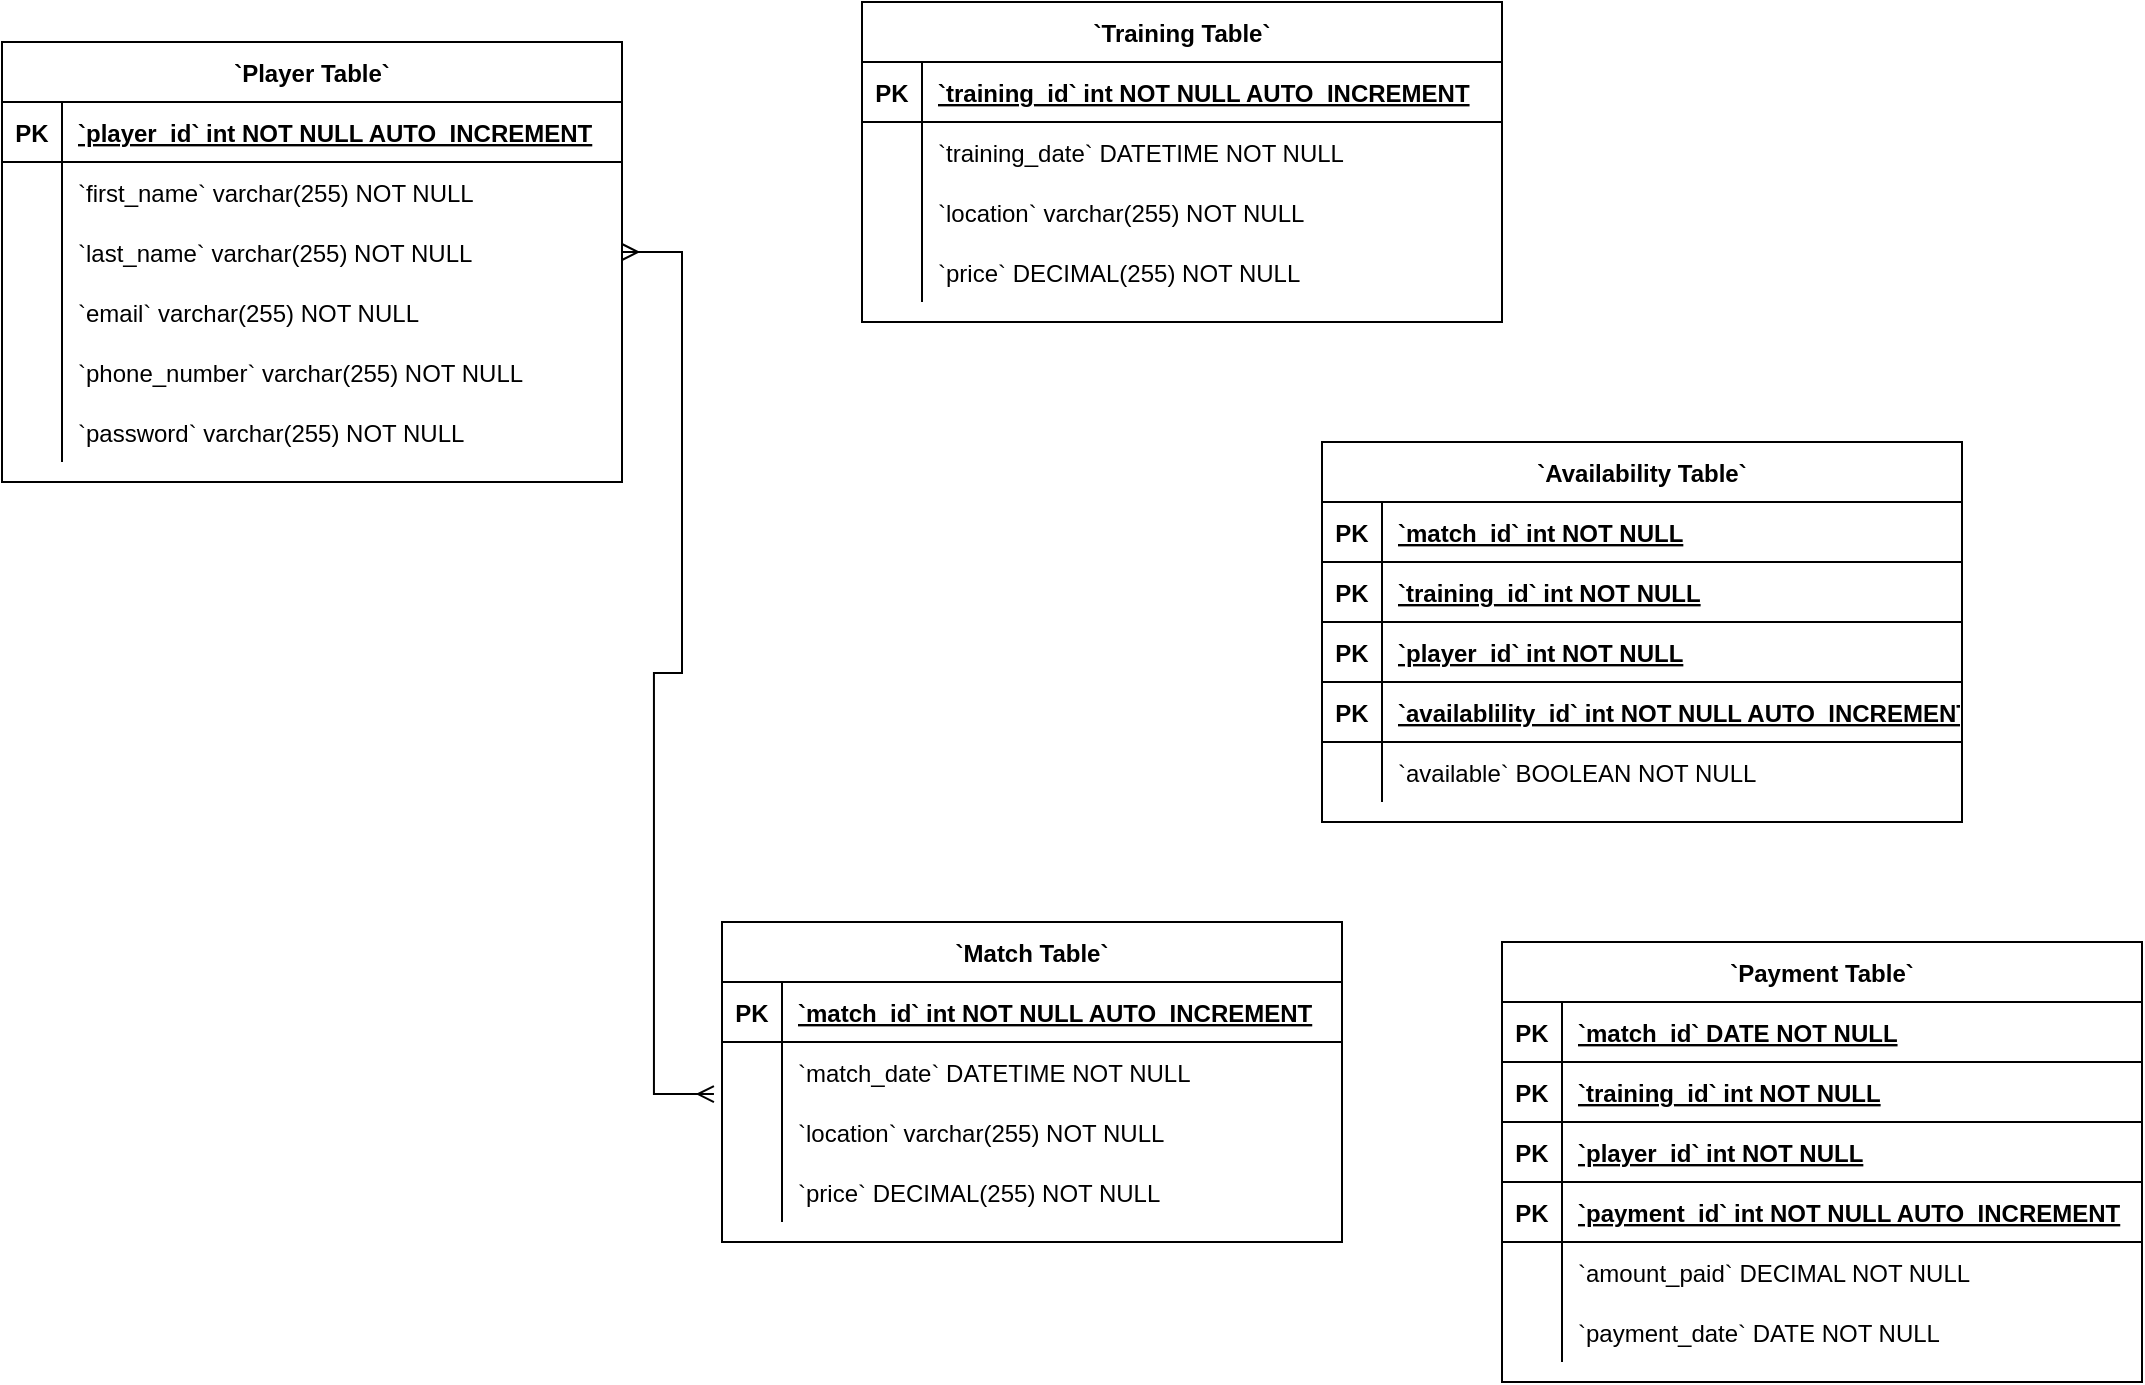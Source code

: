 <mxfile version="20.2.3" type="github">
  <diagram id="R2lEEEUBdFMjLlhIrx00" name="Page-1">
    <mxGraphModel dx="1426" dy="794" grid="1" gridSize="10" guides="1" tooltips="1" connect="1" arrows="1" fold="1" page="1" pageScale="1" pageWidth="850" pageHeight="1100" math="0" shadow="0" extFonts="Permanent Marker^https://fonts.googleapis.com/css?family=Permanent+Marker">
      <root>
        <mxCell id="0" />
        <mxCell id="1" parent="0" />
        <mxCell id="kXsqRjtC2nBpVkvQrw6V-182" value="`Training Table`" style="shape=table;startSize=30;container=1;collapsible=1;childLayout=tableLayout;fixedRows=1;rowLines=0;fontStyle=1;align=center;resizeLast=1;" vertex="1" parent="1">
          <mxGeometry x="440" y="200" width="320" height="160" as="geometry" />
        </mxCell>
        <mxCell id="kXsqRjtC2nBpVkvQrw6V-183" value="" style="shape=tableRow;horizontal=0;startSize=0;swimlaneHead=0;swimlaneBody=0;fillColor=none;collapsible=0;dropTarget=0;points=[[0,0.5],[1,0.5]];portConstraint=eastwest;top=0;left=0;right=0;bottom=1;" vertex="1" parent="kXsqRjtC2nBpVkvQrw6V-182">
          <mxGeometry y="30" width="320" height="30" as="geometry" />
        </mxCell>
        <mxCell id="kXsqRjtC2nBpVkvQrw6V-184" value="PK" style="shape=partialRectangle;overflow=hidden;connectable=0;fillColor=none;top=0;left=0;bottom=0;right=0;fontStyle=1;" vertex="1" parent="kXsqRjtC2nBpVkvQrw6V-183">
          <mxGeometry width="30" height="30" as="geometry">
            <mxRectangle width="30" height="30" as="alternateBounds" />
          </mxGeometry>
        </mxCell>
        <mxCell id="kXsqRjtC2nBpVkvQrw6V-185" value="`training_id` int NOT NULL AUTO_INCREMENT" style="shape=partialRectangle;overflow=hidden;connectable=0;fillColor=none;align=left;top=0;left=0;bottom=0;right=0;spacingLeft=6;fontStyle=5;" vertex="1" parent="kXsqRjtC2nBpVkvQrw6V-183">
          <mxGeometry x="30" width="290" height="30" as="geometry">
            <mxRectangle width="290" height="30" as="alternateBounds" />
          </mxGeometry>
        </mxCell>
        <mxCell id="kXsqRjtC2nBpVkvQrw6V-186" value="" style="shape=tableRow;horizontal=0;startSize=0;swimlaneHead=0;swimlaneBody=0;fillColor=none;collapsible=0;dropTarget=0;points=[[0,0.5],[1,0.5]];portConstraint=eastwest;top=0;left=0;right=0;bottom=0;" vertex="1" parent="kXsqRjtC2nBpVkvQrw6V-182">
          <mxGeometry y="60" width="320" height="30" as="geometry" />
        </mxCell>
        <mxCell id="kXsqRjtC2nBpVkvQrw6V-187" value="" style="shape=partialRectangle;overflow=hidden;connectable=0;fillColor=none;top=0;left=0;bottom=0;right=0;" vertex="1" parent="kXsqRjtC2nBpVkvQrw6V-186">
          <mxGeometry width="30" height="30" as="geometry">
            <mxRectangle width="30" height="30" as="alternateBounds" />
          </mxGeometry>
        </mxCell>
        <mxCell id="kXsqRjtC2nBpVkvQrw6V-188" value="`training_date` DATETIME NOT NULL" style="shape=partialRectangle;overflow=hidden;connectable=0;fillColor=none;align=left;top=0;left=0;bottom=0;right=0;spacingLeft=6;" vertex="1" parent="kXsqRjtC2nBpVkvQrw6V-186">
          <mxGeometry x="30" width="290" height="30" as="geometry">
            <mxRectangle width="290" height="30" as="alternateBounds" />
          </mxGeometry>
        </mxCell>
        <mxCell id="kXsqRjtC2nBpVkvQrw6V-189" value="" style="shape=tableRow;horizontal=0;startSize=0;swimlaneHead=0;swimlaneBody=0;fillColor=none;collapsible=0;dropTarget=0;points=[[0,0.5],[1,0.5]];portConstraint=eastwest;top=0;left=0;right=0;bottom=0;" vertex="1" parent="kXsqRjtC2nBpVkvQrw6V-182">
          <mxGeometry y="90" width="320" height="30" as="geometry" />
        </mxCell>
        <mxCell id="kXsqRjtC2nBpVkvQrw6V-190" value="" style="shape=partialRectangle;overflow=hidden;connectable=0;fillColor=none;top=0;left=0;bottom=0;right=0;" vertex="1" parent="kXsqRjtC2nBpVkvQrw6V-189">
          <mxGeometry width="30" height="30" as="geometry">
            <mxRectangle width="30" height="30" as="alternateBounds" />
          </mxGeometry>
        </mxCell>
        <mxCell id="kXsqRjtC2nBpVkvQrw6V-191" value="`location` varchar(255) NOT NULL" style="shape=partialRectangle;overflow=hidden;connectable=0;fillColor=none;align=left;top=0;left=0;bottom=0;right=0;spacingLeft=6;" vertex="1" parent="kXsqRjtC2nBpVkvQrw6V-189">
          <mxGeometry x="30" width="290" height="30" as="geometry">
            <mxRectangle width="290" height="30" as="alternateBounds" />
          </mxGeometry>
        </mxCell>
        <mxCell id="kXsqRjtC2nBpVkvQrw6V-192" value="" style="shape=tableRow;horizontal=0;startSize=0;swimlaneHead=0;swimlaneBody=0;fillColor=none;collapsible=0;dropTarget=0;points=[[0,0.5],[1,0.5]];portConstraint=eastwest;top=0;left=0;right=0;bottom=0;" vertex="1" parent="kXsqRjtC2nBpVkvQrw6V-182">
          <mxGeometry y="120" width="320" height="30" as="geometry" />
        </mxCell>
        <mxCell id="kXsqRjtC2nBpVkvQrw6V-193" value="" style="shape=partialRectangle;overflow=hidden;connectable=0;fillColor=none;top=0;left=0;bottom=0;right=0;" vertex="1" parent="kXsqRjtC2nBpVkvQrw6V-192">
          <mxGeometry width="30" height="30" as="geometry">
            <mxRectangle width="30" height="30" as="alternateBounds" />
          </mxGeometry>
        </mxCell>
        <mxCell id="kXsqRjtC2nBpVkvQrw6V-194" value="`price` DECIMAL(255) NOT NULL" style="shape=partialRectangle;overflow=hidden;connectable=0;fillColor=none;align=left;top=0;left=0;bottom=0;right=0;spacingLeft=6;" vertex="1" parent="kXsqRjtC2nBpVkvQrw6V-192">
          <mxGeometry x="30" width="290" height="30" as="geometry">
            <mxRectangle width="290" height="30" as="alternateBounds" />
          </mxGeometry>
        </mxCell>
        <mxCell id="kXsqRjtC2nBpVkvQrw6V-195" value="`Match Table`" style="shape=table;startSize=30;container=1;collapsible=1;childLayout=tableLayout;fixedRows=1;rowLines=0;fontStyle=1;align=center;resizeLast=1;" vertex="1" parent="1">
          <mxGeometry x="370" y="660" width="310" height="160" as="geometry" />
        </mxCell>
        <mxCell id="kXsqRjtC2nBpVkvQrw6V-196" value="" style="shape=tableRow;horizontal=0;startSize=0;swimlaneHead=0;swimlaneBody=0;fillColor=none;collapsible=0;dropTarget=0;points=[[0,0.5],[1,0.5]];portConstraint=eastwest;top=0;left=0;right=0;bottom=1;" vertex="1" parent="kXsqRjtC2nBpVkvQrw6V-195">
          <mxGeometry y="30" width="310" height="30" as="geometry" />
        </mxCell>
        <mxCell id="kXsqRjtC2nBpVkvQrw6V-197" value="PK" style="shape=partialRectangle;overflow=hidden;connectable=0;fillColor=none;top=0;left=0;bottom=0;right=0;fontStyle=1;" vertex="1" parent="kXsqRjtC2nBpVkvQrw6V-196">
          <mxGeometry width="30" height="30" as="geometry">
            <mxRectangle width="30" height="30" as="alternateBounds" />
          </mxGeometry>
        </mxCell>
        <mxCell id="kXsqRjtC2nBpVkvQrw6V-198" value="`match_id` int NOT NULL AUTO_INCREMENT" style="shape=partialRectangle;overflow=hidden;connectable=0;fillColor=none;align=left;top=0;left=0;bottom=0;right=0;spacingLeft=6;fontStyle=5;" vertex="1" parent="kXsqRjtC2nBpVkvQrw6V-196">
          <mxGeometry x="30" width="280" height="30" as="geometry">
            <mxRectangle width="280" height="30" as="alternateBounds" />
          </mxGeometry>
        </mxCell>
        <mxCell id="kXsqRjtC2nBpVkvQrw6V-199" value="" style="shape=tableRow;horizontal=0;startSize=0;swimlaneHead=0;swimlaneBody=0;fillColor=none;collapsible=0;dropTarget=0;points=[[0,0.5],[1,0.5]];portConstraint=eastwest;top=0;left=0;right=0;bottom=0;" vertex="1" parent="kXsqRjtC2nBpVkvQrw6V-195">
          <mxGeometry y="60" width="310" height="30" as="geometry" />
        </mxCell>
        <mxCell id="kXsqRjtC2nBpVkvQrw6V-200" value="" style="shape=partialRectangle;overflow=hidden;connectable=0;fillColor=none;top=0;left=0;bottom=0;right=0;" vertex="1" parent="kXsqRjtC2nBpVkvQrw6V-199">
          <mxGeometry width="30" height="30" as="geometry">
            <mxRectangle width="30" height="30" as="alternateBounds" />
          </mxGeometry>
        </mxCell>
        <mxCell id="kXsqRjtC2nBpVkvQrw6V-201" value="`match_date` DATETIME NOT NULL" style="shape=partialRectangle;overflow=hidden;connectable=0;fillColor=none;align=left;top=0;left=0;bottom=0;right=0;spacingLeft=6;" vertex="1" parent="kXsqRjtC2nBpVkvQrw6V-199">
          <mxGeometry x="30" width="280" height="30" as="geometry">
            <mxRectangle width="280" height="30" as="alternateBounds" />
          </mxGeometry>
        </mxCell>
        <mxCell id="kXsqRjtC2nBpVkvQrw6V-202" value="" style="shape=tableRow;horizontal=0;startSize=0;swimlaneHead=0;swimlaneBody=0;fillColor=none;collapsible=0;dropTarget=0;points=[[0,0.5],[1,0.5]];portConstraint=eastwest;top=0;left=0;right=0;bottom=0;" vertex="1" parent="kXsqRjtC2nBpVkvQrw6V-195">
          <mxGeometry y="90" width="310" height="30" as="geometry" />
        </mxCell>
        <mxCell id="kXsqRjtC2nBpVkvQrw6V-203" value="" style="shape=partialRectangle;overflow=hidden;connectable=0;fillColor=none;top=0;left=0;bottom=0;right=0;" vertex="1" parent="kXsqRjtC2nBpVkvQrw6V-202">
          <mxGeometry width="30" height="30" as="geometry">
            <mxRectangle width="30" height="30" as="alternateBounds" />
          </mxGeometry>
        </mxCell>
        <mxCell id="kXsqRjtC2nBpVkvQrw6V-204" value="`location` varchar(255) NOT NULL" style="shape=partialRectangle;overflow=hidden;connectable=0;fillColor=none;align=left;top=0;left=0;bottom=0;right=0;spacingLeft=6;" vertex="1" parent="kXsqRjtC2nBpVkvQrw6V-202">
          <mxGeometry x="30" width="280" height="30" as="geometry">
            <mxRectangle width="280" height="30" as="alternateBounds" />
          </mxGeometry>
        </mxCell>
        <mxCell id="kXsqRjtC2nBpVkvQrw6V-205" value="" style="shape=tableRow;horizontal=0;startSize=0;swimlaneHead=0;swimlaneBody=0;fillColor=none;collapsible=0;dropTarget=0;points=[[0,0.5],[1,0.5]];portConstraint=eastwest;top=0;left=0;right=0;bottom=0;" vertex="1" parent="kXsqRjtC2nBpVkvQrw6V-195">
          <mxGeometry y="120" width="310" height="30" as="geometry" />
        </mxCell>
        <mxCell id="kXsqRjtC2nBpVkvQrw6V-206" value="" style="shape=partialRectangle;overflow=hidden;connectable=0;fillColor=none;top=0;left=0;bottom=0;right=0;" vertex="1" parent="kXsqRjtC2nBpVkvQrw6V-205">
          <mxGeometry width="30" height="30" as="geometry">
            <mxRectangle width="30" height="30" as="alternateBounds" />
          </mxGeometry>
        </mxCell>
        <mxCell id="kXsqRjtC2nBpVkvQrw6V-207" value="`price` DECIMAL(255) NOT NULL" style="shape=partialRectangle;overflow=hidden;connectable=0;fillColor=none;align=left;top=0;left=0;bottom=0;right=0;spacingLeft=6;" vertex="1" parent="kXsqRjtC2nBpVkvQrw6V-205">
          <mxGeometry x="30" width="280" height="30" as="geometry">
            <mxRectangle width="280" height="30" as="alternateBounds" />
          </mxGeometry>
        </mxCell>
        <mxCell id="kXsqRjtC2nBpVkvQrw6V-208" value="`Player Table`" style="shape=table;startSize=30;container=1;collapsible=1;childLayout=tableLayout;fixedRows=1;rowLines=0;fontStyle=1;align=center;resizeLast=1;" vertex="1" parent="1">
          <mxGeometry x="10" y="220" width="310" height="220" as="geometry" />
        </mxCell>
        <mxCell id="kXsqRjtC2nBpVkvQrw6V-209" value="" style="shape=tableRow;horizontal=0;startSize=0;swimlaneHead=0;swimlaneBody=0;fillColor=none;collapsible=0;dropTarget=0;points=[[0,0.5],[1,0.5]];portConstraint=eastwest;top=0;left=0;right=0;bottom=1;" vertex="1" parent="kXsqRjtC2nBpVkvQrw6V-208">
          <mxGeometry y="30" width="310" height="30" as="geometry" />
        </mxCell>
        <mxCell id="kXsqRjtC2nBpVkvQrw6V-210" value="PK" style="shape=partialRectangle;overflow=hidden;connectable=0;fillColor=none;top=0;left=0;bottom=0;right=0;fontStyle=1;" vertex="1" parent="kXsqRjtC2nBpVkvQrw6V-209">
          <mxGeometry width="30" height="30" as="geometry">
            <mxRectangle width="30" height="30" as="alternateBounds" />
          </mxGeometry>
        </mxCell>
        <mxCell id="kXsqRjtC2nBpVkvQrw6V-211" value="`player_id` int NOT NULL AUTO_INCREMENT" style="shape=partialRectangle;overflow=hidden;connectable=0;fillColor=none;align=left;top=0;left=0;bottom=0;right=0;spacingLeft=6;fontStyle=5;" vertex="1" parent="kXsqRjtC2nBpVkvQrw6V-209">
          <mxGeometry x="30" width="280" height="30" as="geometry">
            <mxRectangle width="280" height="30" as="alternateBounds" />
          </mxGeometry>
        </mxCell>
        <mxCell id="kXsqRjtC2nBpVkvQrw6V-212" value="" style="shape=tableRow;horizontal=0;startSize=0;swimlaneHead=0;swimlaneBody=0;fillColor=none;collapsible=0;dropTarget=0;points=[[0,0.5],[1,0.5]];portConstraint=eastwest;top=0;left=0;right=0;bottom=0;" vertex="1" parent="kXsqRjtC2nBpVkvQrw6V-208">
          <mxGeometry y="60" width="310" height="30" as="geometry" />
        </mxCell>
        <mxCell id="kXsqRjtC2nBpVkvQrw6V-213" value="" style="shape=partialRectangle;overflow=hidden;connectable=0;fillColor=none;top=0;left=0;bottom=0;right=0;" vertex="1" parent="kXsqRjtC2nBpVkvQrw6V-212">
          <mxGeometry width="30" height="30" as="geometry">
            <mxRectangle width="30" height="30" as="alternateBounds" />
          </mxGeometry>
        </mxCell>
        <mxCell id="kXsqRjtC2nBpVkvQrw6V-214" value="`first_name` varchar(255) NOT NULL" style="shape=partialRectangle;overflow=hidden;connectable=0;fillColor=none;align=left;top=0;left=0;bottom=0;right=0;spacingLeft=6;" vertex="1" parent="kXsqRjtC2nBpVkvQrw6V-212">
          <mxGeometry x="30" width="280" height="30" as="geometry">
            <mxRectangle width="280" height="30" as="alternateBounds" />
          </mxGeometry>
        </mxCell>
        <mxCell id="kXsqRjtC2nBpVkvQrw6V-215" value="" style="shape=tableRow;horizontal=0;startSize=0;swimlaneHead=0;swimlaneBody=0;fillColor=none;collapsible=0;dropTarget=0;points=[[0,0.5],[1,0.5]];portConstraint=eastwest;top=0;left=0;right=0;bottom=0;" vertex="1" parent="kXsqRjtC2nBpVkvQrw6V-208">
          <mxGeometry y="90" width="310" height="30" as="geometry" />
        </mxCell>
        <mxCell id="kXsqRjtC2nBpVkvQrw6V-216" value="" style="shape=partialRectangle;overflow=hidden;connectable=0;fillColor=none;top=0;left=0;bottom=0;right=0;" vertex="1" parent="kXsqRjtC2nBpVkvQrw6V-215">
          <mxGeometry width="30" height="30" as="geometry">
            <mxRectangle width="30" height="30" as="alternateBounds" />
          </mxGeometry>
        </mxCell>
        <mxCell id="kXsqRjtC2nBpVkvQrw6V-217" value="`last_name` varchar(255) NOT NULL" style="shape=partialRectangle;overflow=hidden;connectable=0;fillColor=none;align=left;top=0;left=0;bottom=0;right=0;spacingLeft=6;" vertex="1" parent="kXsqRjtC2nBpVkvQrw6V-215">
          <mxGeometry x="30" width="280" height="30" as="geometry">
            <mxRectangle width="280" height="30" as="alternateBounds" />
          </mxGeometry>
        </mxCell>
        <mxCell id="kXsqRjtC2nBpVkvQrw6V-218" value="" style="shape=tableRow;horizontal=0;startSize=0;swimlaneHead=0;swimlaneBody=0;fillColor=none;collapsible=0;dropTarget=0;points=[[0,0.5],[1,0.5]];portConstraint=eastwest;top=0;left=0;right=0;bottom=0;" vertex="1" parent="kXsqRjtC2nBpVkvQrw6V-208">
          <mxGeometry y="120" width="310" height="30" as="geometry" />
        </mxCell>
        <mxCell id="kXsqRjtC2nBpVkvQrw6V-219" value="" style="shape=partialRectangle;overflow=hidden;connectable=0;fillColor=none;top=0;left=0;bottom=0;right=0;" vertex="1" parent="kXsqRjtC2nBpVkvQrw6V-218">
          <mxGeometry width="30" height="30" as="geometry">
            <mxRectangle width="30" height="30" as="alternateBounds" />
          </mxGeometry>
        </mxCell>
        <mxCell id="kXsqRjtC2nBpVkvQrw6V-220" value="`email` varchar(255) NOT NULL" style="shape=partialRectangle;overflow=hidden;connectable=0;fillColor=none;align=left;top=0;left=0;bottom=0;right=0;spacingLeft=6;" vertex="1" parent="kXsqRjtC2nBpVkvQrw6V-218">
          <mxGeometry x="30" width="280" height="30" as="geometry">
            <mxRectangle width="280" height="30" as="alternateBounds" />
          </mxGeometry>
        </mxCell>
        <mxCell id="kXsqRjtC2nBpVkvQrw6V-221" value="" style="shape=tableRow;horizontal=0;startSize=0;swimlaneHead=0;swimlaneBody=0;fillColor=none;collapsible=0;dropTarget=0;points=[[0,0.5],[1,0.5]];portConstraint=eastwest;top=0;left=0;right=0;bottom=0;" vertex="1" parent="kXsqRjtC2nBpVkvQrw6V-208">
          <mxGeometry y="150" width="310" height="30" as="geometry" />
        </mxCell>
        <mxCell id="kXsqRjtC2nBpVkvQrw6V-222" value="" style="shape=partialRectangle;overflow=hidden;connectable=0;fillColor=none;top=0;left=0;bottom=0;right=0;" vertex="1" parent="kXsqRjtC2nBpVkvQrw6V-221">
          <mxGeometry width="30" height="30" as="geometry">
            <mxRectangle width="30" height="30" as="alternateBounds" />
          </mxGeometry>
        </mxCell>
        <mxCell id="kXsqRjtC2nBpVkvQrw6V-223" value="`phone_number` varchar(255) NOT NULL" style="shape=partialRectangle;overflow=hidden;connectable=0;fillColor=none;align=left;top=0;left=0;bottom=0;right=0;spacingLeft=6;" vertex="1" parent="kXsqRjtC2nBpVkvQrw6V-221">
          <mxGeometry x="30" width="280" height="30" as="geometry">
            <mxRectangle width="280" height="30" as="alternateBounds" />
          </mxGeometry>
        </mxCell>
        <mxCell id="kXsqRjtC2nBpVkvQrw6V-224" value="" style="shape=tableRow;horizontal=0;startSize=0;swimlaneHead=0;swimlaneBody=0;fillColor=none;collapsible=0;dropTarget=0;points=[[0,0.5],[1,0.5]];portConstraint=eastwest;top=0;left=0;right=0;bottom=0;" vertex="1" parent="kXsqRjtC2nBpVkvQrw6V-208">
          <mxGeometry y="180" width="310" height="30" as="geometry" />
        </mxCell>
        <mxCell id="kXsqRjtC2nBpVkvQrw6V-225" value="" style="shape=partialRectangle;overflow=hidden;connectable=0;fillColor=none;top=0;left=0;bottom=0;right=0;" vertex="1" parent="kXsqRjtC2nBpVkvQrw6V-224">
          <mxGeometry width="30" height="30" as="geometry">
            <mxRectangle width="30" height="30" as="alternateBounds" />
          </mxGeometry>
        </mxCell>
        <mxCell id="kXsqRjtC2nBpVkvQrw6V-226" value="`password` varchar(255) NOT NULL" style="shape=partialRectangle;overflow=hidden;connectable=0;fillColor=none;align=left;top=0;left=0;bottom=0;right=0;spacingLeft=6;" vertex="1" parent="kXsqRjtC2nBpVkvQrw6V-224">
          <mxGeometry x="30" width="280" height="30" as="geometry">
            <mxRectangle width="280" height="30" as="alternateBounds" />
          </mxGeometry>
        </mxCell>
        <mxCell id="kXsqRjtC2nBpVkvQrw6V-227" value="`Payment Table`" style="shape=table;startSize=30;container=1;collapsible=1;childLayout=tableLayout;fixedRows=1;rowLines=0;fontStyle=1;align=center;resizeLast=1;" vertex="1" parent="1">
          <mxGeometry x="760" y="670" width="320" height="220" as="geometry" />
        </mxCell>
        <mxCell id="kXsqRjtC2nBpVkvQrw6V-228" value="" style="shape=tableRow;horizontal=0;startSize=0;swimlaneHead=0;swimlaneBody=0;fillColor=none;collapsible=0;dropTarget=0;points=[[0,0.5],[1,0.5]];portConstraint=eastwest;top=0;left=0;right=0;bottom=1;" vertex="1" parent="kXsqRjtC2nBpVkvQrw6V-227">
          <mxGeometry y="30" width="320" height="30" as="geometry" />
        </mxCell>
        <mxCell id="kXsqRjtC2nBpVkvQrw6V-229" value="PK" style="shape=partialRectangle;overflow=hidden;connectable=0;fillColor=none;top=0;left=0;bottom=0;right=0;fontStyle=1;" vertex="1" parent="kXsqRjtC2nBpVkvQrw6V-228">
          <mxGeometry width="30" height="30" as="geometry">
            <mxRectangle width="30" height="30" as="alternateBounds" />
          </mxGeometry>
        </mxCell>
        <mxCell id="kXsqRjtC2nBpVkvQrw6V-230" value="`match_id` DATE NOT NULL" style="shape=partialRectangle;overflow=hidden;connectable=0;fillColor=none;align=left;top=0;left=0;bottom=0;right=0;spacingLeft=6;fontStyle=5;" vertex="1" parent="kXsqRjtC2nBpVkvQrw6V-228">
          <mxGeometry x="30" width="290" height="30" as="geometry">
            <mxRectangle width="290" height="30" as="alternateBounds" />
          </mxGeometry>
        </mxCell>
        <mxCell id="kXsqRjtC2nBpVkvQrw6V-231" value="" style="shape=tableRow;horizontal=0;startSize=0;swimlaneHead=0;swimlaneBody=0;fillColor=none;collapsible=0;dropTarget=0;points=[[0,0.5],[1,0.5]];portConstraint=eastwest;top=0;left=0;right=0;bottom=1;" vertex="1" parent="kXsqRjtC2nBpVkvQrw6V-227">
          <mxGeometry y="60" width="320" height="30" as="geometry" />
        </mxCell>
        <mxCell id="kXsqRjtC2nBpVkvQrw6V-232" value="PK" style="shape=partialRectangle;overflow=hidden;connectable=0;fillColor=none;top=0;left=0;bottom=0;right=0;fontStyle=1;" vertex="1" parent="kXsqRjtC2nBpVkvQrw6V-231">
          <mxGeometry width="30" height="30" as="geometry">
            <mxRectangle width="30" height="30" as="alternateBounds" />
          </mxGeometry>
        </mxCell>
        <mxCell id="kXsqRjtC2nBpVkvQrw6V-233" value="`training_id` int NOT NULL" style="shape=partialRectangle;overflow=hidden;connectable=0;fillColor=none;align=left;top=0;left=0;bottom=0;right=0;spacingLeft=6;fontStyle=5;" vertex="1" parent="kXsqRjtC2nBpVkvQrw6V-231">
          <mxGeometry x="30" width="290" height="30" as="geometry">
            <mxRectangle width="290" height="30" as="alternateBounds" />
          </mxGeometry>
        </mxCell>
        <mxCell id="kXsqRjtC2nBpVkvQrw6V-234" value="" style="shape=tableRow;horizontal=0;startSize=0;swimlaneHead=0;swimlaneBody=0;fillColor=none;collapsible=0;dropTarget=0;points=[[0,0.5],[1,0.5]];portConstraint=eastwest;top=0;left=0;right=0;bottom=1;" vertex="1" parent="kXsqRjtC2nBpVkvQrw6V-227">
          <mxGeometry y="90" width="320" height="30" as="geometry" />
        </mxCell>
        <mxCell id="kXsqRjtC2nBpVkvQrw6V-235" value="PK" style="shape=partialRectangle;overflow=hidden;connectable=0;fillColor=none;top=0;left=0;bottom=0;right=0;fontStyle=1;" vertex="1" parent="kXsqRjtC2nBpVkvQrw6V-234">
          <mxGeometry width="30" height="30" as="geometry">
            <mxRectangle width="30" height="30" as="alternateBounds" />
          </mxGeometry>
        </mxCell>
        <mxCell id="kXsqRjtC2nBpVkvQrw6V-236" value="`player_id` int NOT NULL" style="shape=partialRectangle;overflow=hidden;connectable=0;fillColor=none;align=left;top=0;left=0;bottom=0;right=0;spacingLeft=6;fontStyle=5;" vertex="1" parent="kXsqRjtC2nBpVkvQrw6V-234">
          <mxGeometry x="30" width="290" height="30" as="geometry">
            <mxRectangle width="290" height="30" as="alternateBounds" />
          </mxGeometry>
        </mxCell>
        <mxCell id="kXsqRjtC2nBpVkvQrw6V-237" value="" style="shape=tableRow;horizontal=0;startSize=0;swimlaneHead=0;swimlaneBody=0;fillColor=none;collapsible=0;dropTarget=0;points=[[0,0.5],[1,0.5]];portConstraint=eastwest;top=0;left=0;right=0;bottom=1;" vertex="1" parent="kXsqRjtC2nBpVkvQrw6V-227">
          <mxGeometry y="120" width="320" height="30" as="geometry" />
        </mxCell>
        <mxCell id="kXsqRjtC2nBpVkvQrw6V-238" value="PK" style="shape=partialRectangle;overflow=hidden;connectable=0;fillColor=none;top=0;left=0;bottom=0;right=0;fontStyle=1;" vertex="1" parent="kXsqRjtC2nBpVkvQrw6V-237">
          <mxGeometry width="30" height="30" as="geometry">
            <mxRectangle width="30" height="30" as="alternateBounds" />
          </mxGeometry>
        </mxCell>
        <mxCell id="kXsqRjtC2nBpVkvQrw6V-239" value="`payment_id` int NOT NULL AUTO_INCREMENT" style="shape=partialRectangle;overflow=hidden;connectable=0;fillColor=none;align=left;top=0;left=0;bottom=0;right=0;spacingLeft=6;fontStyle=5;" vertex="1" parent="kXsqRjtC2nBpVkvQrw6V-237">
          <mxGeometry x="30" width="290" height="30" as="geometry">
            <mxRectangle width="290" height="30" as="alternateBounds" />
          </mxGeometry>
        </mxCell>
        <mxCell id="kXsqRjtC2nBpVkvQrw6V-240" value="" style="shape=tableRow;horizontal=0;startSize=0;swimlaneHead=0;swimlaneBody=0;fillColor=none;collapsible=0;dropTarget=0;points=[[0,0.5],[1,0.5]];portConstraint=eastwest;top=0;left=0;right=0;bottom=0;" vertex="1" parent="kXsqRjtC2nBpVkvQrw6V-227">
          <mxGeometry y="150" width="320" height="30" as="geometry" />
        </mxCell>
        <mxCell id="kXsqRjtC2nBpVkvQrw6V-241" value="" style="shape=partialRectangle;overflow=hidden;connectable=0;fillColor=none;top=0;left=0;bottom=0;right=0;" vertex="1" parent="kXsqRjtC2nBpVkvQrw6V-240">
          <mxGeometry width="30" height="30" as="geometry">
            <mxRectangle width="30" height="30" as="alternateBounds" />
          </mxGeometry>
        </mxCell>
        <mxCell id="kXsqRjtC2nBpVkvQrw6V-242" value="`amount_paid` DECIMAL NOT NULL" style="shape=partialRectangle;overflow=hidden;connectable=0;fillColor=none;align=left;top=0;left=0;bottom=0;right=0;spacingLeft=6;" vertex="1" parent="kXsqRjtC2nBpVkvQrw6V-240">
          <mxGeometry x="30" width="290" height="30" as="geometry">
            <mxRectangle width="290" height="30" as="alternateBounds" />
          </mxGeometry>
        </mxCell>
        <mxCell id="kXsqRjtC2nBpVkvQrw6V-243" value="" style="shape=tableRow;horizontal=0;startSize=0;swimlaneHead=0;swimlaneBody=0;fillColor=none;collapsible=0;dropTarget=0;points=[[0,0.5],[1,0.5]];portConstraint=eastwest;top=0;left=0;right=0;bottom=0;" vertex="1" parent="kXsqRjtC2nBpVkvQrw6V-227">
          <mxGeometry y="180" width="320" height="30" as="geometry" />
        </mxCell>
        <mxCell id="kXsqRjtC2nBpVkvQrw6V-244" value="" style="shape=partialRectangle;overflow=hidden;connectable=0;fillColor=none;top=0;left=0;bottom=0;right=0;" vertex="1" parent="kXsqRjtC2nBpVkvQrw6V-243">
          <mxGeometry width="30" height="30" as="geometry">
            <mxRectangle width="30" height="30" as="alternateBounds" />
          </mxGeometry>
        </mxCell>
        <mxCell id="kXsqRjtC2nBpVkvQrw6V-245" value="`payment_date` DATE NOT NULL" style="shape=partialRectangle;overflow=hidden;connectable=0;fillColor=none;align=left;top=0;left=0;bottom=0;right=0;spacingLeft=6;" vertex="1" parent="kXsqRjtC2nBpVkvQrw6V-243">
          <mxGeometry x="30" width="290" height="30" as="geometry">
            <mxRectangle width="290" height="30" as="alternateBounds" />
          </mxGeometry>
        </mxCell>
        <mxCell id="kXsqRjtC2nBpVkvQrw6V-246" value="`Availability Table`" style="shape=table;startSize=30;container=1;collapsible=1;childLayout=tableLayout;fixedRows=1;rowLines=0;fontStyle=1;align=center;resizeLast=1;" vertex="1" parent="1">
          <mxGeometry x="670" y="420" width="320" height="190" as="geometry" />
        </mxCell>
        <mxCell id="kXsqRjtC2nBpVkvQrw6V-247" value="" style="shape=tableRow;horizontal=0;startSize=0;swimlaneHead=0;swimlaneBody=0;fillColor=none;collapsible=0;dropTarget=0;points=[[0,0.5],[1,0.5]];portConstraint=eastwest;top=0;left=0;right=0;bottom=1;" vertex="1" parent="kXsqRjtC2nBpVkvQrw6V-246">
          <mxGeometry y="30" width="320" height="30" as="geometry" />
        </mxCell>
        <mxCell id="kXsqRjtC2nBpVkvQrw6V-248" value="PK" style="shape=partialRectangle;overflow=hidden;connectable=0;fillColor=none;top=0;left=0;bottom=0;right=0;fontStyle=1;" vertex="1" parent="kXsqRjtC2nBpVkvQrw6V-247">
          <mxGeometry width="30" height="30" as="geometry">
            <mxRectangle width="30" height="30" as="alternateBounds" />
          </mxGeometry>
        </mxCell>
        <mxCell id="kXsqRjtC2nBpVkvQrw6V-249" value="`match_id` int NOT NULL" style="shape=partialRectangle;overflow=hidden;connectable=0;fillColor=none;align=left;top=0;left=0;bottom=0;right=0;spacingLeft=6;fontStyle=5;" vertex="1" parent="kXsqRjtC2nBpVkvQrw6V-247">
          <mxGeometry x="30" width="290" height="30" as="geometry">
            <mxRectangle width="290" height="30" as="alternateBounds" />
          </mxGeometry>
        </mxCell>
        <mxCell id="kXsqRjtC2nBpVkvQrw6V-250" value="" style="shape=tableRow;horizontal=0;startSize=0;swimlaneHead=0;swimlaneBody=0;fillColor=none;collapsible=0;dropTarget=0;points=[[0,0.5],[1,0.5]];portConstraint=eastwest;top=0;left=0;right=0;bottom=1;" vertex="1" parent="kXsqRjtC2nBpVkvQrw6V-246">
          <mxGeometry y="60" width="320" height="30" as="geometry" />
        </mxCell>
        <mxCell id="kXsqRjtC2nBpVkvQrw6V-251" value="PK" style="shape=partialRectangle;overflow=hidden;connectable=0;fillColor=none;top=0;left=0;bottom=0;right=0;fontStyle=1;" vertex="1" parent="kXsqRjtC2nBpVkvQrw6V-250">
          <mxGeometry width="30" height="30" as="geometry">
            <mxRectangle width="30" height="30" as="alternateBounds" />
          </mxGeometry>
        </mxCell>
        <mxCell id="kXsqRjtC2nBpVkvQrw6V-252" value="`training_id` int NOT NULL" style="shape=partialRectangle;overflow=hidden;connectable=0;fillColor=none;align=left;top=0;left=0;bottom=0;right=0;spacingLeft=6;fontStyle=5;" vertex="1" parent="kXsqRjtC2nBpVkvQrw6V-250">
          <mxGeometry x="30" width="290" height="30" as="geometry">
            <mxRectangle width="290" height="30" as="alternateBounds" />
          </mxGeometry>
        </mxCell>
        <mxCell id="kXsqRjtC2nBpVkvQrw6V-253" value="" style="shape=tableRow;horizontal=0;startSize=0;swimlaneHead=0;swimlaneBody=0;fillColor=none;collapsible=0;dropTarget=0;points=[[0,0.5],[1,0.5]];portConstraint=eastwest;top=0;left=0;right=0;bottom=1;" vertex="1" parent="kXsqRjtC2nBpVkvQrw6V-246">
          <mxGeometry y="90" width="320" height="30" as="geometry" />
        </mxCell>
        <mxCell id="kXsqRjtC2nBpVkvQrw6V-254" value="PK" style="shape=partialRectangle;overflow=hidden;connectable=0;fillColor=none;top=0;left=0;bottom=0;right=0;fontStyle=1;" vertex="1" parent="kXsqRjtC2nBpVkvQrw6V-253">
          <mxGeometry width="30" height="30" as="geometry">
            <mxRectangle width="30" height="30" as="alternateBounds" />
          </mxGeometry>
        </mxCell>
        <mxCell id="kXsqRjtC2nBpVkvQrw6V-255" value="`player_id` int NOT NULL" style="shape=partialRectangle;overflow=hidden;connectable=0;fillColor=none;align=left;top=0;left=0;bottom=0;right=0;spacingLeft=6;fontStyle=5;" vertex="1" parent="kXsqRjtC2nBpVkvQrw6V-253">
          <mxGeometry x="30" width="290" height="30" as="geometry">
            <mxRectangle width="290" height="30" as="alternateBounds" />
          </mxGeometry>
        </mxCell>
        <mxCell id="kXsqRjtC2nBpVkvQrw6V-256" value="" style="shape=tableRow;horizontal=0;startSize=0;swimlaneHead=0;swimlaneBody=0;fillColor=none;collapsible=0;dropTarget=0;points=[[0,0.5],[1,0.5]];portConstraint=eastwest;top=0;left=0;right=0;bottom=1;" vertex="1" parent="kXsqRjtC2nBpVkvQrw6V-246">
          <mxGeometry y="120" width="320" height="30" as="geometry" />
        </mxCell>
        <mxCell id="kXsqRjtC2nBpVkvQrw6V-257" value="PK" style="shape=partialRectangle;overflow=hidden;connectable=0;fillColor=none;top=0;left=0;bottom=0;right=0;fontStyle=1;" vertex="1" parent="kXsqRjtC2nBpVkvQrw6V-256">
          <mxGeometry width="30" height="30" as="geometry">
            <mxRectangle width="30" height="30" as="alternateBounds" />
          </mxGeometry>
        </mxCell>
        <mxCell id="kXsqRjtC2nBpVkvQrw6V-258" value="`availablility_id` int NOT NULL AUTO_INCREMENT" style="shape=partialRectangle;overflow=hidden;connectable=0;fillColor=none;align=left;top=0;left=0;bottom=0;right=0;spacingLeft=6;fontStyle=5;" vertex="1" parent="kXsqRjtC2nBpVkvQrw6V-256">
          <mxGeometry x="30" width="290" height="30" as="geometry">
            <mxRectangle width="290" height="30" as="alternateBounds" />
          </mxGeometry>
        </mxCell>
        <mxCell id="kXsqRjtC2nBpVkvQrw6V-259" value="" style="shape=tableRow;horizontal=0;startSize=0;swimlaneHead=0;swimlaneBody=0;fillColor=none;collapsible=0;dropTarget=0;points=[[0,0.5],[1,0.5]];portConstraint=eastwest;top=0;left=0;right=0;bottom=0;" vertex="1" parent="kXsqRjtC2nBpVkvQrw6V-246">
          <mxGeometry y="150" width="320" height="30" as="geometry" />
        </mxCell>
        <mxCell id="kXsqRjtC2nBpVkvQrw6V-260" value="" style="shape=partialRectangle;overflow=hidden;connectable=0;fillColor=none;top=0;left=0;bottom=0;right=0;" vertex="1" parent="kXsqRjtC2nBpVkvQrw6V-259">
          <mxGeometry width="30" height="30" as="geometry">
            <mxRectangle width="30" height="30" as="alternateBounds" />
          </mxGeometry>
        </mxCell>
        <mxCell id="kXsqRjtC2nBpVkvQrw6V-261" value="`available` BOOLEAN NOT NULL" style="shape=partialRectangle;overflow=hidden;connectable=0;fillColor=none;align=left;top=0;left=0;bottom=0;right=0;spacingLeft=6;" vertex="1" parent="kXsqRjtC2nBpVkvQrw6V-259">
          <mxGeometry x="30" width="290" height="30" as="geometry">
            <mxRectangle width="290" height="30" as="alternateBounds" />
          </mxGeometry>
        </mxCell>
        <mxCell id="kXsqRjtC2nBpVkvQrw6V-264" value="" style="edgeStyle=entityRelationEdgeStyle;fontSize=12;html=1;endArrow=ERmany;startArrow=ERmany;rounded=0;entryX=-0.013;entryY=-0.133;entryDx=0;entryDy=0;entryPerimeter=0;" edge="1" parent="1" source="kXsqRjtC2nBpVkvQrw6V-215" target="kXsqRjtC2nBpVkvQrw6V-202">
          <mxGeometry width="100" height="100" relative="1" as="geometry">
            <mxPoint x="160" y="480" as="sourcePoint" />
            <mxPoint x="230" y="640" as="targetPoint" />
          </mxGeometry>
        </mxCell>
      </root>
    </mxGraphModel>
  </diagram>
</mxfile>
